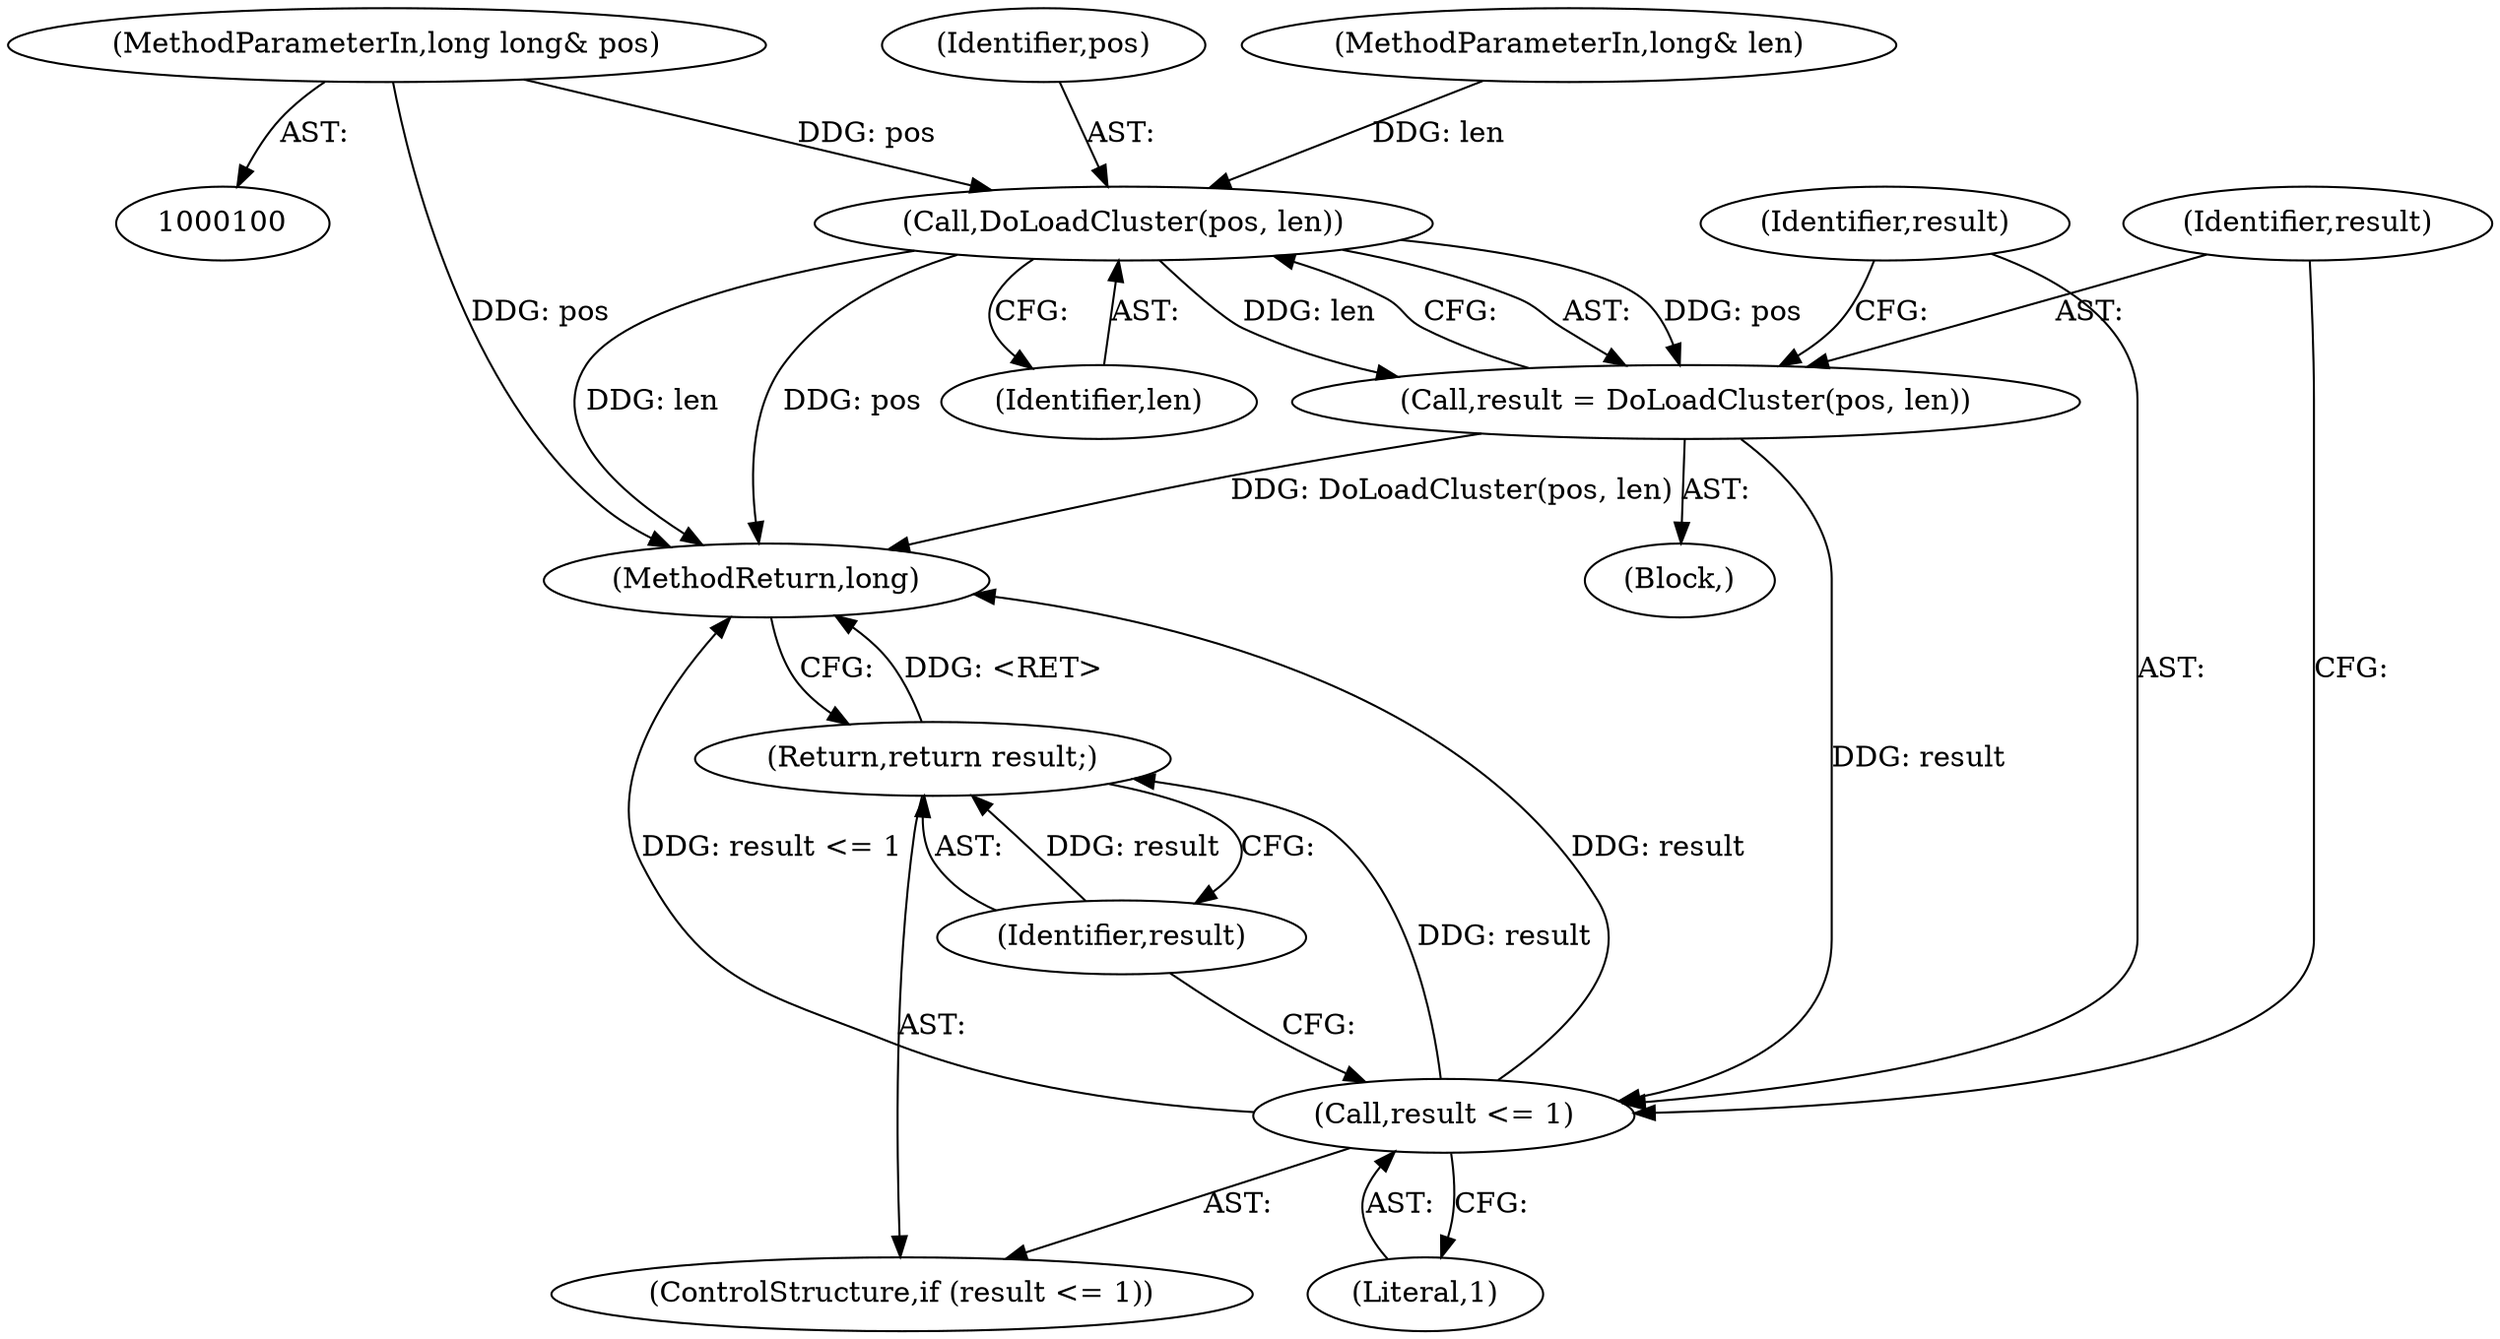 digraph "1_Android_04839626ed859623901ebd3a5fd483982186b59d_158@del" {
"1000101" [label="(MethodParameterIn,long long& pos)"];
"1000109" [label="(Call,DoLoadCluster(pos, len))"];
"1000107" [label="(Call,result = DoLoadCluster(pos, len))"];
"1000113" [label="(Call,result <= 1)"];
"1000116" [label="(Return,return result;)"];
"1000115" [label="(Literal,1)"];
"1000102" [label="(MethodParameterIn,long& len)"];
"1000105" [label="(Block,)"];
"1000111" [label="(Identifier,len)"];
"1000117" [label="(Identifier,result)"];
"1000107" [label="(Call,result = DoLoadCluster(pos, len))"];
"1000118" [label="(MethodReturn,long)"];
"1000114" [label="(Identifier,result)"];
"1000108" [label="(Identifier,result)"];
"1000113" [label="(Call,result <= 1)"];
"1000109" [label="(Call,DoLoadCluster(pos, len))"];
"1000110" [label="(Identifier,pos)"];
"1000112" [label="(ControlStructure,if (result <= 1))"];
"1000116" [label="(Return,return result;)"];
"1000101" [label="(MethodParameterIn,long long& pos)"];
"1000101" -> "1000100"  [label="AST: "];
"1000101" -> "1000118"  [label="DDG: pos"];
"1000101" -> "1000109"  [label="DDG: pos"];
"1000109" -> "1000107"  [label="AST: "];
"1000109" -> "1000111"  [label="CFG: "];
"1000110" -> "1000109"  [label="AST: "];
"1000111" -> "1000109"  [label="AST: "];
"1000107" -> "1000109"  [label="CFG: "];
"1000109" -> "1000118"  [label="DDG: len"];
"1000109" -> "1000118"  [label="DDG: pos"];
"1000109" -> "1000107"  [label="DDG: pos"];
"1000109" -> "1000107"  [label="DDG: len"];
"1000102" -> "1000109"  [label="DDG: len"];
"1000107" -> "1000105"  [label="AST: "];
"1000108" -> "1000107"  [label="AST: "];
"1000114" -> "1000107"  [label="CFG: "];
"1000107" -> "1000118"  [label="DDG: DoLoadCluster(pos, len)"];
"1000107" -> "1000113"  [label="DDG: result"];
"1000113" -> "1000112"  [label="AST: "];
"1000113" -> "1000115"  [label="CFG: "];
"1000114" -> "1000113"  [label="AST: "];
"1000115" -> "1000113"  [label="AST: "];
"1000108" -> "1000113"  [label="CFG: "];
"1000117" -> "1000113"  [label="CFG: "];
"1000113" -> "1000118"  [label="DDG: result"];
"1000113" -> "1000118"  [label="DDG: result <= 1"];
"1000113" -> "1000116"  [label="DDG: result"];
"1000116" -> "1000112"  [label="AST: "];
"1000116" -> "1000117"  [label="CFG: "];
"1000117" -> "1000116"  [label="AST: "];
"1000118" -> "1000116"  [label="CFG: "];
"1000116" -> "1000118"  [label="DDG: <RET>"];
"1000117" -> "1000116"  [label="DDG: result"];
}

